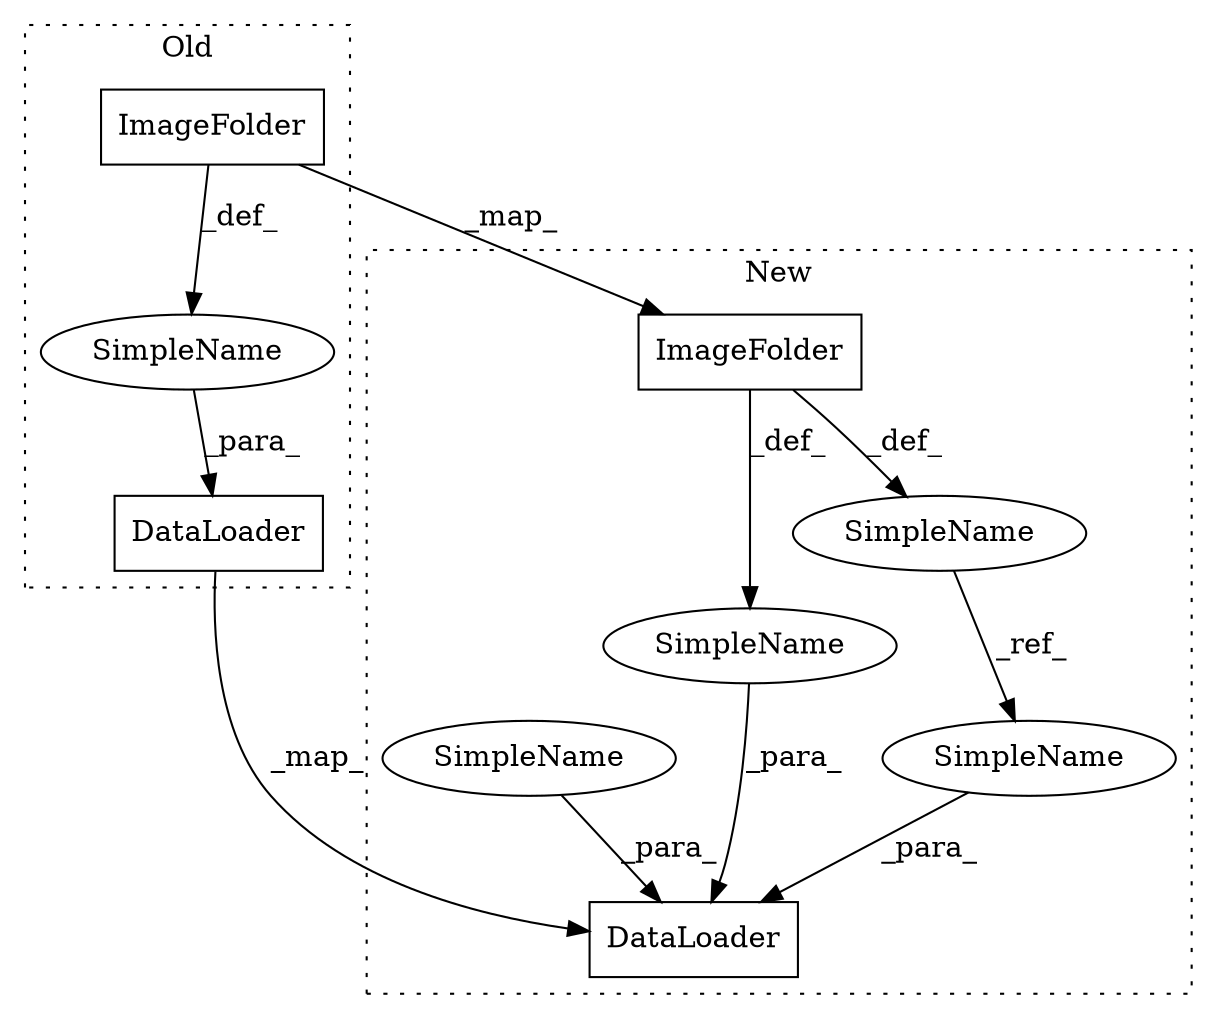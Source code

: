 digraph G {
subgraph cluster0 {
1 [label="ImageFolder" a="32" s="3829,4026" l="12,1" shape="box"];
3 [label="DataLoader" a="32" s="3797,4066" l="11,1" shape="box"];
7 [label="SimpleName" a="42" s="" l="" shape="ellipse"];
label = "Old";
style="dotted";
}
subgraph cluster1 {
2 [label="ImageFolder" a="32" s="4500,4697" l="12,1" shape="box"];
4 [label="DataLoader" a="32" s="4892,4988" l="11,1" shape="box"];
5 [label="SimpleName" a="42" s="" l="" shape="ellipse"];
6 [label="SimpleName" a="42" s="4465" l="13" shape="ellipse"];
8 [label="SimpleName" a="42" s="4903" l="13" shape="ellipse"];
9 [label="SimpleName" a="42" s="4975" l="13" shape="ellipse"];
label = "New";
style="dotted";
}
1 -> 7 [label="_def_"];
1 -> 2 [label="_map_"];
2 -> 5 [label="_def_"];
2 -> 6 [label="_def_"];
3 -> 4 [label="_map_"];
5 -> 4 [label="_para_"];
6 -> 8 [label="_ref_"];
7 -> 3 [label="_para_"];
8 -> 4 [label="_para_"];
9 -> 4 [label="_para_"];
}